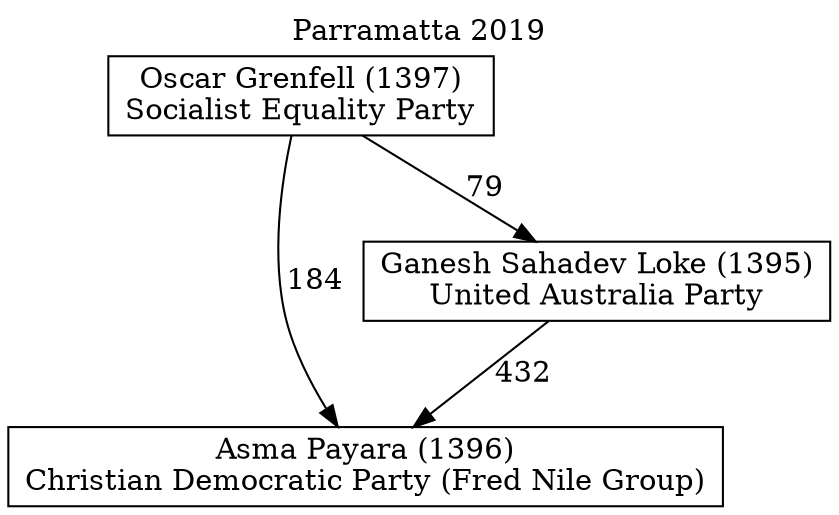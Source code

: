 // House preference flow
digraph "Asma Payara (1396)_Parramatta_2019" {
	graph [label="Parramatta 2019" labelloc=t mclimit=10]
	node [shape=box]
	"Asma Payara (1396)" [label="Asma Payara (1396)
Christian Democratic Party (Fred Nile Group)"]
	"Ganesh Sahadev Loke (1395)" [label="Ganesh Sahadev Loke (1395)
United Australia Party"]
	"Oscar Grenfell (1397)" [label="Oscar Grenfell (1397)
Socialist Equality Party"]
	"Ganesh Sahadev Loke (1395)" -> "Asma Payara (1396)" [label=432]
	"Oscar Grenfell (1397)" -> "Ganesh Sahadev Loke (1395)" [label=79]
	"Oscar Grenfell (1397)" -> "Asma Payara (1396)" [label=184]
}
